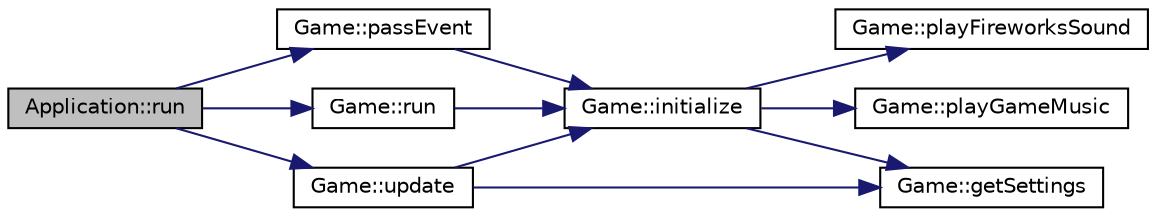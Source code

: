 digraph "Application::run"
{
 // LATEX_PDF_SIZE
  edge [fontname="Helvetica",fontsize="10",labelfontname="Helvetica",labelfontsize="10"];
  node [fontname="Helvetica",fontsize="10",shape=record];
  rankdir="LR";
  Node1 [label="Application::run",height=0.2,width=0.4,color="black", fillcolor="grey75", style="filled", fontcolor="black",tooltip="Uruchamia okno aplikacji."];
  Node1 -> Node2 [color="midnightblue",fontsize="10",style="solid",fontname="Helvetica"];
  Node2 [label="Game::passEvent",height=0.2,width=0.4,color="black", fillcolor="white", style="filled",URL="$class_game.html#a57610ad9a54706c9e26bcea96715d8e2",tooltip="Obsługuje zdarzenia wykonane przez gracza."];
  Node2 -> Node3 [color="midnightblue",fontsize="10",style="solid",fontname="Helvetica"];
  Node3 [label="Game::initialize",height=0.2,width=0.4,color="black", fillcolor="white", style="filled",URL="$class_game.html#a231e4d66ba003e86510322376bbe68a0",tooltip="Initializuje poszczególne stany gry."];
  Node3 -> Node4 [color="midnightblue",fontsize="10",style="solid",fontname="Helvetica"];
  Node4 [label="Game::getSettings",height=0.2,width=0.4,color="black", fillcolor="white", style="filled",URL="$class_game.html#ac31b38e3a0af31a34e080fd188d1a383",tooltip="Sprawdza ustawienia gry."];
  Node3 -> Node5 [color="midnightblue",fontsize="10",style="solid",fontname="Helvetica"];
  Node5 [label="Game::playFireworksSound",height=0.2,width=0.4,color="black", fillcolor="white", style="filled",URL="$class_game.html#a7f09d6c393f121027903f2b1770b7b9a",tooltip="Włącza lub wyłącza dźwięk fajerwerków."];
  Node3 -> Node6 [color="midnightblue",fontsize="10",style="solid",fontname="Helvetica"];
  Node6 [label="Game::playGameMusic",height=0.2,width=0.4,color="black", fillcolor="white", style="filled",URL="$class_game.html#ad4ffde93c3e85050c1f24fa795079d1d",tooltip="Włącza lub wyłącza muzykę w grze."];
  Node1 -> Node7 [color="midnightblue",fontsize="10",style="solid",fontname="Helvetica"];
  Node7 [label="Game::run",height=0.2,width=0.4,color="black", fillcolor="white", style="filled",URL="$class_game.html#a1ab78f5ed0d5ea879157357cf2fb2afa",tooltip="Odpala grę."];
  Node7 -> Node3 [color="midnightblue",fontsize="10",style="solid",fontname="Helvetica"];
  Node1 -> Node8 [color="midnightblue",fontsize="10",style="solid",fontname="Helvetica"];
  Node8 [label="Game::update",height=0.2,width=0.4,color="black", fillcolor="white", style="filled",URL="$class_game.html#a452f017ab7d46aeba5842ea3456121d8",tooltip="Aktualizuje na bieżąco wszystkie elementy gry oraz je wyświetla."];
  Node8 -> Node4 [color="midnightblue",fontsize="10",style="solid",fontname="Helvetica"];
  Node8 -> Node3 [color="midnightblue",fontsize="10",style="solid",fontname="Helvetica"];
}
